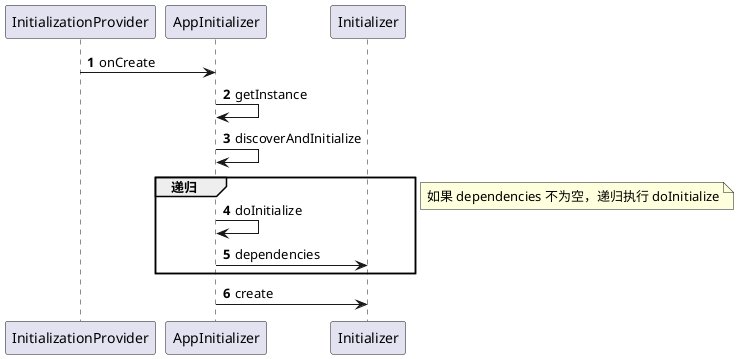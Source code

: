 @startuml
'https://plantuml.com/sequence-diagram

autonumber

InitializationProvider -> AppInitializer: onCreate
AppInitializer -> AppInitializer: getInstance
AppInitializer -> AppInitializer: discoverAndInitialize

group 递归
AppInitializer -> AppInitializer: doInitialize
AppInitializer -> Initializer: dependencies
end
note left: 如果 dependencies 不为空，递归执行 doInitialize

AppInitializer -> Initializer: create

@enduml
